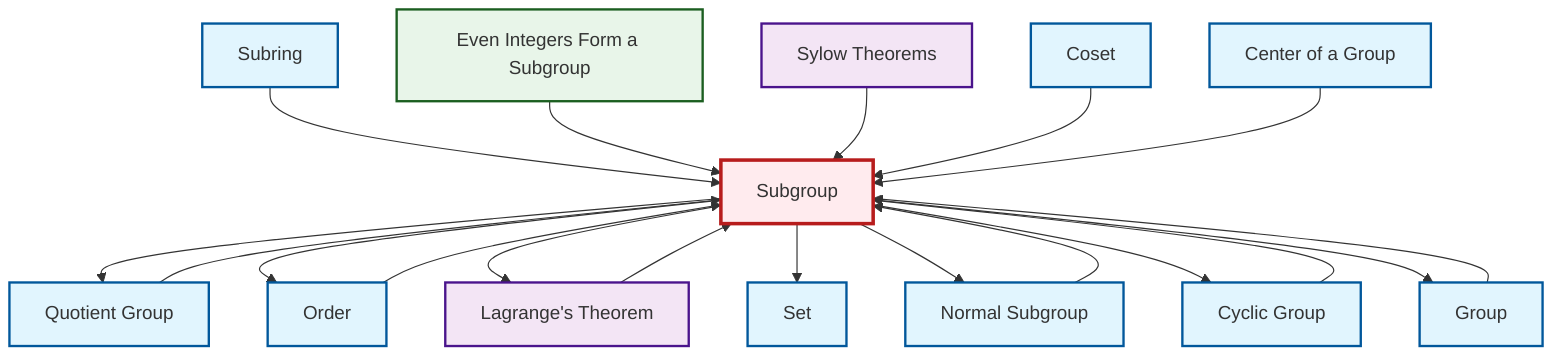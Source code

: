 graph TD
    classDef definition fill:#e1f5fe,stroke:#01579b,stroke-width:2px
    classDef theorem fill:#f3e5f5,stroke:#4a148c,stroke-width:2px
    classDef axiom fill:#fff3e0,stroke:#e65100,stroke-width:2px
    classDef example fill:#e8f5e9,stroke:#1b5e20,stroke-width:2px
    classDef current fill:#ffebee,stroke:#b71c1c,stroke-width:3px
    ex-even-integers-subgroup["Even Integers Form a Subgroup"]:::example
    thm-lagrange["Lagrange's Theorem"]:::theorem
    def-group["Group"]:::definition
    def-subgroup["Subgroup"]:::definition
    thm-sylow["Sylow Theorems"]:::theorem
    def-subring["Subring"]:::definition
    def-coset["Coset"]:::definition
    def-quotient-group["Quotient Group"]:::definition
    def-set["Set"]:::definition
    def-center-of-group["Center of a Group"]:::definition
    def-normal-subgroup["Normal Subgroup"]:::definition
    def-cyclic-group["Cyclic Group"]:::definition
    def-order["Order"]:::definition
    def-cyclic-group --> def-subgroup
    def-subring --> def-subgroup
    def-group --> def-subgroup
    def-subgroup --> def-quotient-group
    def-subgroup --> def-order
    def-subgroup --> thm-lagrange
    def-normal-subgroup --> def-subgroup
    def-subgroup --> def-set
    def-order --> def-subgroup
    thm-lagrange --> def-subgroup
    def-subgroup --> def-normal-subgroup
    def-subgroup --> def-cyclic-group
    ex-even-integers-subgroup --> def-subgroup
    def-quotient-group --> def-subgroup
    def-subgroup --> def-group
    thm-sylow --> def-subgroup
    def-coset --> def-subgroup
    def-center-of-group --> def-subgroup
    class def-subgroup current